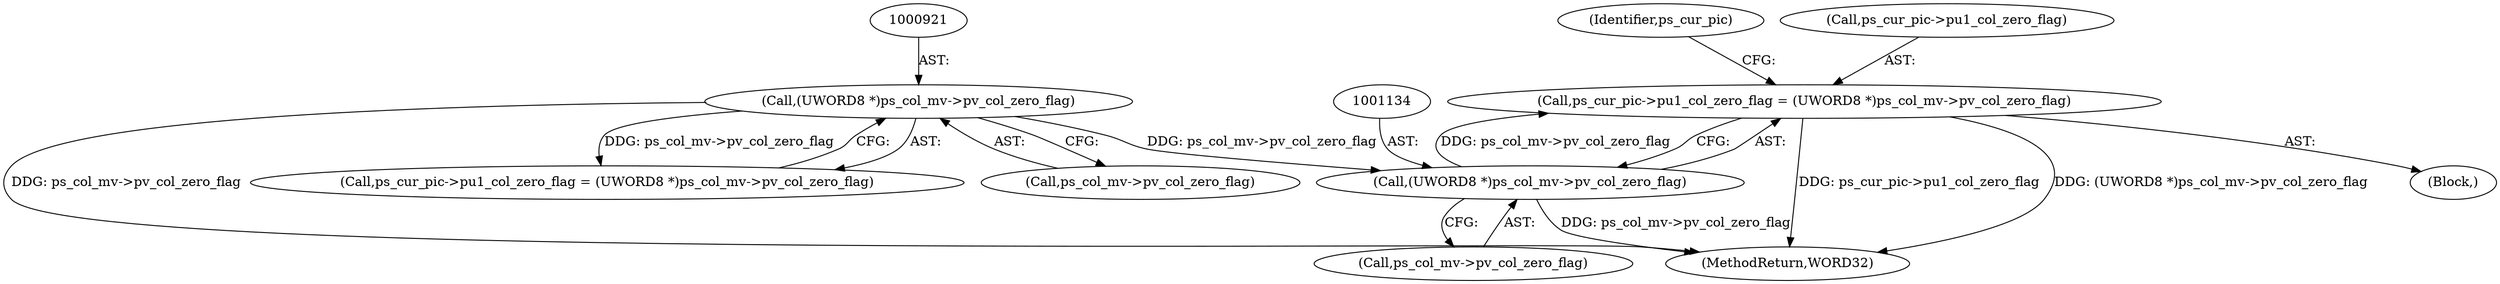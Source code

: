 digraph "0_Android_f634481e940421020e52f511c1fb34aac1db4b2f@pointer" {
"1001129" [label="(Call,ps_cur_pic->pu1_col_zero_flag = (UWORD8 *)ps_col_mv->pv_col_zero_flag)"];
"1001133" [label="(Call,(UWORD8 *)ps_col_mv->pv_col_zero_flag)"];
"1000920" [label="(Call,(UWORD8 *)ps_col_mv->pv_col_zero_flag)"];
"1001140" [label="(Identifier,ps_cur_pic)"];
"1001133" [label="(Call,(UWORD8 *)ps_col_mv->pv_col_zero_flag)"];
"1000922" [label="(Call,ps_col_mv->pv_col_zero_flag)"];
"1000986" [label="(Block,)"];
"1000916" [label="(Call,ps_cur_pic->pu1_col_zero_flag = (UWORD8 *)ps_col_mv->pv_col_zero_flag)"];
"1001129" [label="(Call,ps_cur_pic->pu1_col_zero_flag = (UWORD8 *)ps_col_mv->pv_col_zero_flag)"];
"1001135" [label="(Call,ps_col_mv->pv_col_zero_flag)"];
"1001130" [label="(Call,ps_cur_pic->pu1_col_zero_flag)"];
"1002154" [label="(MethodReturn,WORD32)"];
"1000920" [label="(Call,(UWORD8 *)ps_col_mv->pv_col_zero_flag)"];
"1001129" -> "1000986"  [label="AST: "];
"1001129" -> "1001133"  [label="CFG: "];
"1001130" -> "1001129"  [label="AST: "];
"1001133" -> "1001129"  [label="AST: "];
"1001140" -> "1001129"  [label="CFG: "];
"1001129" -> "1002154"  [label="DDG: ps_cur_pic->pu1_col_zero_flag"];
"1001129" -> "1002154"  [label="DDG: (UWORD8 *)ps_col_mv->pv_col_zero_flag"];
"1001133" -> "1001129"  [label="DDG: ps_col_mv->pv_col_zero_flag"];
"1001133" -> "1001135"  [label="CFG: "];
"1001134" -> "1001133"  [label="AST: "];
"1001135" -> "1001133"  [label="AST: "];
"1001133" -> "1002154"  [label="DDG: ps_col_mv->pv_col_zero_flag"];
"1000920" -> "1001133"  [label="DDG: ps_col_mv->pv_col_zero_flag"];
"1000920" -> "1000916"  [label="AST: "];
"1000920" -> "1000922"  [label="CFG: "];
"1000921" -> "1000920"  [label="AST: "];
"1000922" -> "1000920"  [label="AST: "];
"1000916" -> "1000920"  [label="CFG: "];
"1000920" -> "1002154"  [label="DDG: ps_col_mv->pv_col_zero_flag"];
"1000920" -> "1000916"  [label="DDG: ps_col_mv->pv_col_zero_flag"];
}

